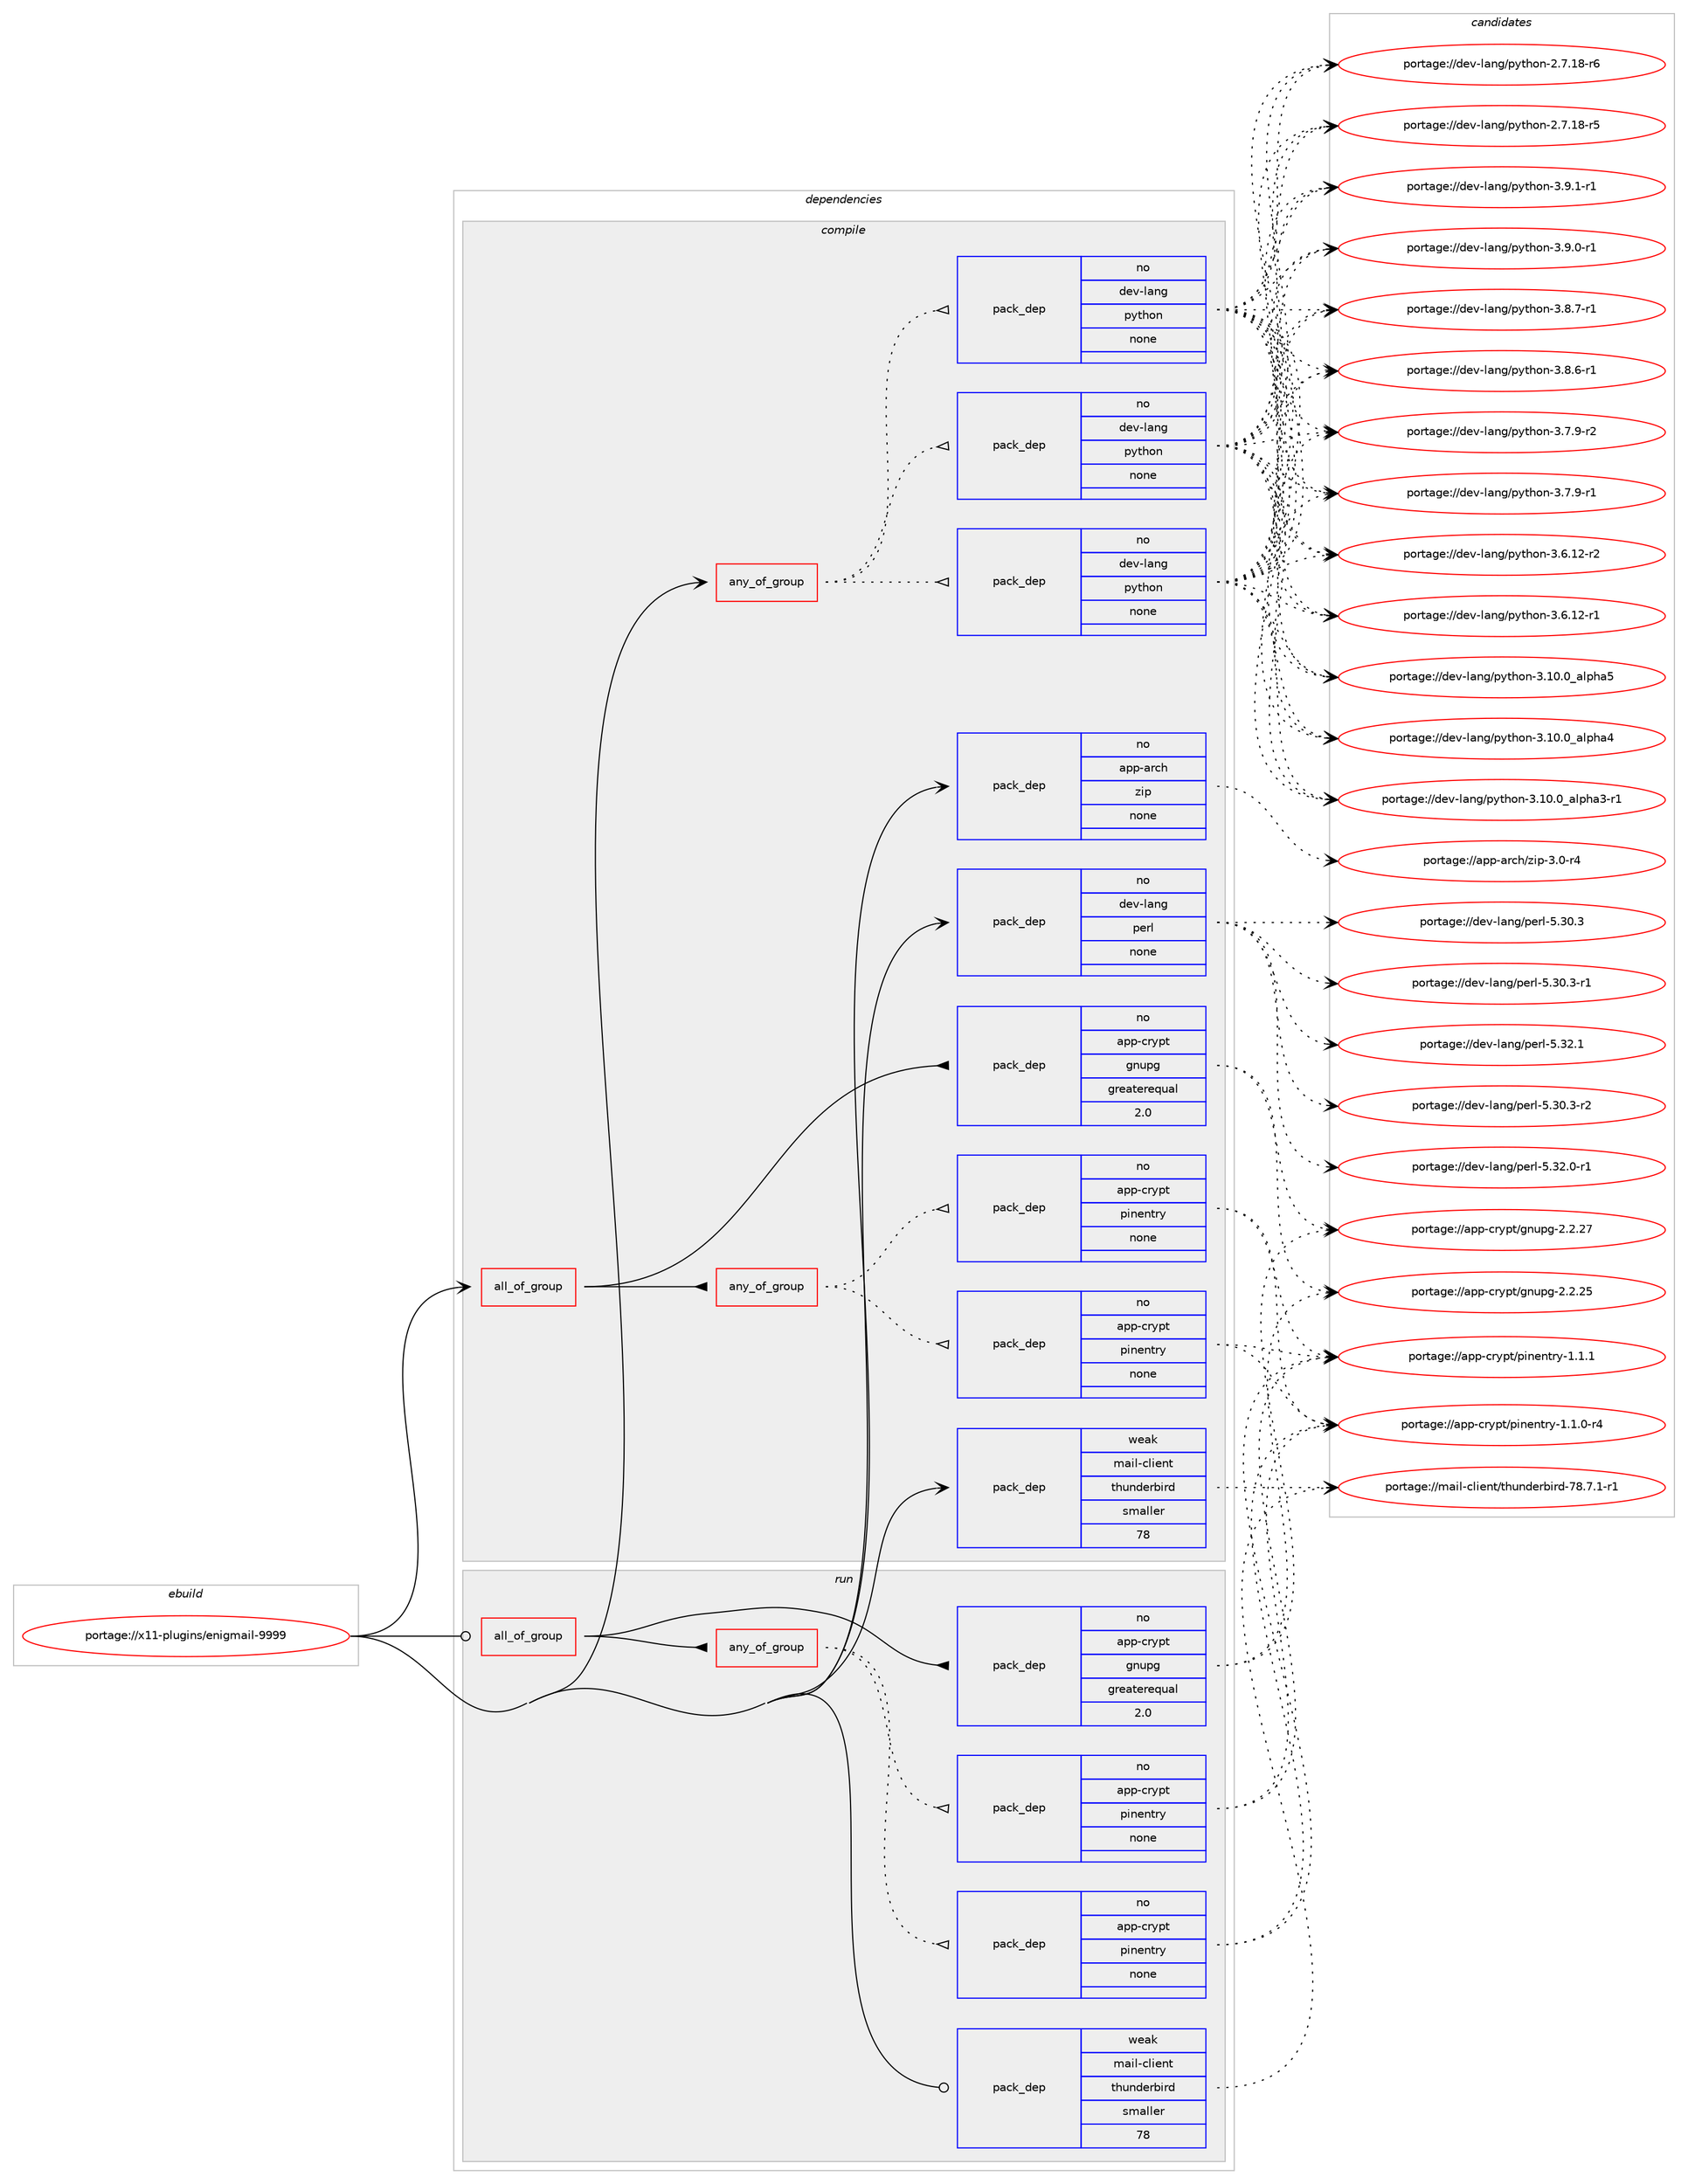 digraph prolog {

# *************
# Graph options
# *************

newrank=true;
concentrate=true;
compound=true;
graph [rankdir=LR,fontname=Helvetica,fontsize=10,ranksep=1.5];#, ranksep=2.5, nodesep=0.2];
edge  [arrowhead=vee];
node  [fontname=Helvetica,fontsize=10];

# **********
# The ebuild
# **********

subgraph cluster_leftcol {
color=gray;
rank=same;
label=<<i>ebuild</i>>;
id [label="portage://x11-plugins/enigmail-9999", color=red, width=4, href="../x11-plugins/enigmail-9999.svg"];
}

# ****************
# The dependencies
# ****************

subgraph cluster_midcol {
color=gray;
label=<<i>dependencies</i>>;
subgraph cluster_compile {
fillcolor="#eeeeee";
style=filled;
label=<<i>compile</i>>;
subgraph all3 {
dependency1141 [label=<<TABLE BORDER="0" CELLBORDER="1" CELLSPACING="0" CELLPADDING="4"><TR><TD CELLPADDING="10">all_of_group</TD></TR></TABLE>>, shape=none, color=red];subgraph pack998 {
dependency1142 [label=<<TABLE BORDER="0" CELLBORDER="1" CELLSPACING="0" CELLPADDING="4" WIDTH="220"><TR><TD ROWSPAN="6" CELLPADDING="30">pack_dep</TD></TR><TR><TD WIDTH="110">no</TD></TR><TR><TD>app-crypt</TD></TR><TR><TD>gnupg</TD></TR><TR><TD>greaterequal</TD></TR><TR><TD>2.0</TD></TR></TABLE>>, shape=none, color=blue];
}
dependency1141:e -> dependency1142:w [weight=20,style="solid",arrowhead="inv"];
subgraph any14 {
dependency1143 [label=<<TABLE BORDER="0" CELLBORDER="1" CELLSPACING="0" CELLPADDING="4"><TR><TD CELLPADDING="10">any_of_group</TD></TR></TABLE>>, shape=none, color=red];subgraph pack999 {
dependency1144 [label=<<TABLE BORDER="0" CELLBORDER="1" CELLSPACING="0" CELLPADDING="4" WIDTH="220"><TR><TD ROWSPAN="6" CELLPADDING="30">pack_dep</TD></TR><TR><TD WIDTH="110">no</TD></TR><TR><TD>app-crypt</TD></TR><TR><TD>pinentry</TD></TR><TR><TD>none</TD></TR><TR><TD></TD></TR></TABLE>>, shape=none, color=blue];
}
dependency1143:e -> dependency1144:w [weight=20,style="dotted",arrowhead="oinv"];
subgraph pack1000 {
dependency1145 [label=<<TABLE BORDER="0" CELLBORDER="1" CELLSPACING="0" CELLPADDING="4" WIDTH="220"><TR><TD ROWSPAN="6" CELLPADDING="30">pack_dep</TD></TR><TR><TD WIDTH="110">no</TD></TR><TR><TD>app-crypt</TD></TR><TR><TD>pinentry</TD></TR><TR><TD>none</TD></TR><TR><TD></TD></TR></TABLE>>, shape=none, color=blue];
}
dependency1143:e -> dependency1145:w [weight=20,style="dotted",arrowhead="oinv"];
}
dependency1141:e -> dependency1143:w [weight=20,style="solid",arrowhead="inv"];
}
id:e -> dependency1141:w [weight=20,style="solid",arrowhead="vee"];
subgraph any15 {
dependency1146 [label=<<TABLE BORDER="0" CELLBORDER="1" CELLSPACING="0" CELLPADDING="4"><TR><TD CELLPADDING="10">any_of_group</TD></TR></TABLE>>, shape=none, color=red];subgraph pack1001 {
dependency1147 [label=<<TABLE BORDER="0" CELLBORDER="1" CELLSPACING="0" CELLPADDING="4" WIDTH="220"><TR><TD ROWSPAN="6" CELLPADDING="30">pack_dep</TD></TR><TR><TD WIDTH="110">no</TD></TR><TR><TD>dev-lang</TD></TR><TR><TD>python</TD></TR><TR><TD>none</TD></TR><TR><TD></TD></TR></TABLE>>, shape=none, color=blue];
}
dependency1146:e -> dependency1147:w [weight=20,style="dotted",arrowhead="oinv"];
subgraph pack1002 {
dependency1148 [label=<<TABLE BORDER="0" CELLBORDER="1" CELLSPACING="0" CELLPADDING="4" WIDTH="220"><TR><TD ROWSPAN="6" CELLPADDING="30">pack_dep</TD></TR><TR><TD WIDTH="110">no</TD></TR><TR><TD>dev-lang</TD></TR><TR><TD>python</TD></TR><TR><TD>none</TD></TR><TR><TD></TD></TR></TABLE>>, shape=none, color=blue];
}
dependency1146:e -> dependency1148:w [weight=20,style="dotted",arrowhead="oinv"];
subgraph pack1003 {
dependency1149 [label=<<TABLE BORDER="0" CELLBORDER="1" CELLSPACING="0" CELLPADDING="4" WIDTH="220"><TR><TD ROWSPAN="6" CELLPADDING="30">pack_dep</TD></TR><TR><TD WIDTH="110">no</TD></TR><TR><TD>dev-lang</TD></TR><TR><TD>python</TD></TR><TR><TD>none</TD></TR><TR><TD></TD></TR></TABLE>>, shape=none, color=blue];
}
dependency1146:e -> dependency1149:w [weight=20,style="dotted",arrowhead="oinv"];
}
id:e -> dependency1146:w [weight=20,style="solid",arrowhead="vee"];
subgraph pack1004 {
dependency1150 [label=<<TABLE BORDER="0" CELLBORDER="1" CELLSPACING="0" CELLPADDING="4" WIDTH="220"><TR><TD ROWSPAN="6" CELLPADDING="30">pack_dep</TD></TR><TR><TD WIDTH="110">no</TD></TR><TR><TD>app-arch</TD></TR><TR><TD>zip</TD></TR><TR><TD>none</TD></TR><TR><TD></TD></TR></TABLE>>, shape=none, color=blue];
}
id:e -> dependency1150:w [weight=20,style="solid",arrowhead="vee"];
subgraph pack1005 {
dependency1151 [label=<<TABLE BORDER="0" CELLBORDER="1" CELLSPACING="0" CELLPADDING="4" WIDTH="220"><TR><TD ROWSPAN="6" CELLPADDING="30">pack_dep</TD></TR><TR><TD WIDTH="110">no</TD></TR><TR><TD>dev-lang</TD></TR><TR><TD>perl</TD></TR><TR><TD>none</TD></TR><TR><TD></TD></TR></TABLE>>, shape=none, color=blue];
}
id:e -> dependency1151:w [weight=20,style="solid",arrowhead="vee"];
subgraph pack1006 {
dependency1152 [label=<<TABLE BORDER="0" CELLBORDER="1" CELLSPACING="0" CELLPADDING="4" WIDTH="220"><TR><TD ROWSPAN="6" CELLPADDING="30">pack_dep</TD></TR><TR><TD WIDTH="110">weak</TD></TR><TR><TD>mail-client</TD></TR><TR><TD>thunderbird</TD></TR><TR><TD>smaller</TD></TR><TR><TD>78</TD></TR></TABLE>>, shape=none, color=blue];
}
id:e -> dependency1152:w [weight=20,style="solid",arrowhead="vee"];
}
subgraph cluster_compileandrun {
fillcolor="#eeeeee";
style=filled;
label=<<i>compile and run</i>>;
}
subgraph cluster_run {
fillcolor="#eeeeee";
style=filled;
label=<<i>run</i>>;
subgraph all4 {
dependency1153 [label=<<TABLE BORDER="0" CELLBORDER="1" CELLSPACING="0" CELLPADDING="4"><TR><TD CELLPADDING="10">all_of_group</TD></TR></TABLE>>, shape=none, color=red];subgraph pack1007 {
dependency1154 [label=<<TABLE BORDER="0" CELLBORDER="1" CELLSPACING="0" CELLPADDING="4" WIDTH="220"><TR><TD ROWSPAN="6" CELLPADDING="30">pack_dep</TD></TR><TR><TD WIDTH="110">no</TD></TR><TR><TD>app-crypt</TD></TR><TR><TD>gnupg</TD></TR><TR><TD>greaterequal</TD></TR><TR><TD>2.0</TD></TR></TABLE>>, shape=none, color=blue];
}
dependency1153:e -> dependency1154:w [weight=20,style="solid",arrowhead="inv"];
subgraph any16 {
dependency1155 [label=<<TABLE BORDER="0" CELLBORDER="1" CELLSPACING="0" CELLPADDING="4"><TR><TD CELLPADDING="10">any_of_group</TD></TR></TABLE>>, shape=none, color=red];subgraph pack1008 {
dependency1156 [label=<<TABLE BORDER="0" CELLBORDER="1" CELLSPACING="0" CELLPADDING="4" WIDTH="220"><TR><TD ROWSPAN="6" CELLPADDING="30">pack_dep</TD></TR><TR><TD WIDTH="110">no</TD></TR><TR><TD>app-crypt</TD></TR><TR><TD>pinentry</TD></TR><TR><TD>none</TD></TR><TR><TD></TD></TR></TABLE>>, shape=none, color=blue];
}
dependency1155:e -> dependency1156:w [weight=20,style="dotted",arrowhead="oinv"];
subgraph pack1009 {
dependency1157 [label=<<TABLE BORDER="0" CELLBORDER="1" CELLSPACING="0" CELLPADDING="4" WIDTH="220"><TR><TD ROWSPAN="6" CELLPADDING="30">pack_dep</TD></TR><TR><TD WIDTH="110">no</TD></TR><TR><TD>app-crypt</TD></TR><TR><TD>pinentry</TD></TR><TR><TD>none</TD></TR><TR><TD></TD></TR></TABLE>>, shape=none, color=blue];
}
dependency1155:e -> dependency1157:w [weight=20,style="dotted",arrowhead="oinv"];
}
dependency1153:e -> dependency1155:w [weight=20,style="solid",arrowhead="inv"];
}
id:e -> dependency1153:w [weight=20,style="solid",arrowhead="odot"];
subgraph pack1010 {
dependency1158 [label=<<TABLE BORDER="0" CELLBORDER="1" CELLSPACING="0" CELLPADDING="4" WIDTH="220"><TR><TD ROWSPAN="6" CELLPADDING="30">pack_dep</TD></TR><TR><TD WIDTH="110">weak</TD></TR><TR><TD>mail-client</TD></TR><TR><TD>thunderbird</TD></TR><TR><TD>smaller</TD></TR><TR><TD>78</TD></TR></TABLE>>, shape=none, color=blue];
}
id:e -> dependency1158:w [weight=20,style="solid",arrowhead="odot"];
}
}

# **************
# The candidates
# **************

subgraph cluster_choices {
rank=same;
color=gray;
label=<<i>candidates</i>>;

subgraph choice998 {
color=black;
nodesep=1;
choice9711211245991141211121164710311011711210345504650465055 [label="portage://app-crypt/gnupg-2.2.27", color=red, width=4,href="../app-crypt/gnupg-2.2.27.svg"];
choice9711211245991141211121164710311011711210345504650465053 [label="portage://app-crypt/gnupg-2.2.25", color=red, width=4,href="../app-crypt/gnupg-2.2.25.svg"];
dependency1142:e -> choice9711211245991141211121164710311011711210345504650465055:w [style=dotted,weight="100"];
dependency1142:e -> choice9711211245991141211121164710311011711210345504650465053:w [style=dotted,weight="100"];
}
subgraph choice999 {
color=black;
nodesep=1;
choice97112112459911412111211647112105110101110116114121454946494649 [label="portage://app-crypt/pinentry-1.1.1", color=red, width=4,href="../app-crypt/pinentry-1.1.1.svg"];
choice971121124599114121112116471121051101011101161141214549464946484511452 [label="portage://app-crypt/pinentry-1.1.0-r4", color=red, width=4,href="../app-crypt/pinentry-1.1.0-r4.svg"];
dependency1144:e -> choice97112112459911412111211647112105110101110116114121454946494649:w [style=dotted,weight="100"];
dependency1144:e -> choice971121124599114121112116471121051101011101161141214549464946484511452:w [style=dotted,weight="100"];
}
subgraph choice1000 {
color=black;
nodesep=1;
choice97112112459911412111211647112105110101110116114121454946494649 [label="portage://app-crypt/pinentry-1.1.1", color=red, width=4,href="../app-crypt/pinentry-1.1.1.svg"];
choice971121124599114121112116471121051101011101161141214549464946484511452 [label="portage://app-crypt/pinentry-1.1.0-r4", color=red, width=4,href="../app-crypt/pinentry-1.1.0-r4.svg"];
dependency1145:e -> choice97112112459911412111211647112105110101110116114121454946494649:w [style=dotted,weight="100"];
dependency1145:e -> choice971121124599114121112116471121051101011101161141214549464946484511452:w [style=dotted,weight="100"];
}
subgraph choice1001 {
color=black;
nodesep=1;
choice1001011184510897110103471121211161041111104551465746494511449 [label="portage://dev-lang/python-3.9.1-r1", color=red, width=4,href="../dev-lang/python-3.9.1-r1.svg"];
choice1001011184510897110103471121211161041111104551465746484511449 [label="portage://dev-lang/python-3.9.0-r1", color=red, width=4,href="../dev-lang/python-3.9.0-r1.svg"];
choice1001011184510897110103471121211161041111104551465646554511449 [label="portage://dev-lang/python-3.8.7-r1", color=red, width=4,href="../dev-lang/python-3.8.7-r1.svg"];
choice1001011184510897110103471121211161041111104551465646544511449 [label="portage://dev-lang/python-3.8.6-r1", color=red, width=4,href="../dev-lang/python-3.8.6-r1.svg"];
choice1001011184510897110103471121211161041111104551465546574511450 [label="portage://dev-lang/python-3.7.9-r2", color=red, width=4,href="../dev-lang/python-3.7.9-r2.svg"];
choice1001011184510897110103471121211161041111104551465546574511449 [label="portage://dev-lang/python-3.7.9-r1", color=red, width=4,href="../dev-lang/python-3.7.9-r1.svg"];
choice100101118451089711010347112121116104111110455146544649504511450 [label="portage://dev-lang/python-3.6.12-r2", color=red, width=4,href="../dev-lang/python-3.6.12-r2.svg"];
choice100101118451089711010347112121116104111110455146544649504511449 [label="portage://dev-lang/python-3.6.12-r1", color=red, width=4,href="../dev-lang/python-3.6.12-r1.svg"];
choice1001011184510897110103471121211161041111104551464948464895971081121049753 [label="portage://dev-lang/python-3.10.0_alpha5", color=red, width=4,href="../dev-lang/python-3.10.0_alpha5.svg"];
choice1001011184510897110103471121211161041111104551464948464895971081121049752 [label="portage://dev-lang/python-3.10.0_alpha4", color=red, width=4,href="../dev-lang/python-3.10.0_alpha4.svg"];
choice10010111845108971101034711212111610411111045514649484648959710811210497514511449 [label="portage://dev-lang/python-3.10.0_alpha3-r1", color=red, width=4,href="../dev-lang/python-3.10.0_alpha3-r1.svg"];
choice100101118451089711010347112121116104111110455046554649564511454 [label="portage://dev-lang/python-2.7.18-r6", color=red, width=4,href="../dev-lang/python-2.7.18-r6.svg"];
choice100101118451089711010347112121116104111110455046554649564511453 [label="portage://dev-lang/python-2.7.18-r5", color=red, width=4,href="../dev-lang/python-2.7.18-r5.svg"];
dependency1147:e -> choice1001011184510897110103471121211161041111104551465746494511449:w [style=dotted,weight="100"];
dependency1147:e -> choice1001011184510897110103471121211161041111104551465746484511449:w [style=dotted,weight="100"];
dependency1147:e -> choice1001011184510897110103471121211161041111104551465646554511449:w [style=dotted,weight="100"];
dependency1147:e -> choice1001011184510897110103471121211161041111104551465646544511449:w [style=dotted,weight="100"];
dependency1147:e -> choice1001011184510897110103471121211161041111104551465546574511450:w [style=dotted,weight="100"];
dependency1147:e -> choice1001011184510897110103471121211161041111104551465546574511449:w [style=dotted,weight="100"];
dependency1147:e -> choice100101118451089711010347112121116104111110455146544649504511450:w [style=dotted,weight="100"];
dependency1147:e -> choice100101118451089711010347112121116104111110455146544649504511449:w [style=dotted,weight="100"];
dependency1147:e -> choice1001011184510897110103471121211161041111104551464948464895971081121049753:w [style=dotted,weight="100"];
dependency1147:e -> choice1001011184510897110103471121211161041111104551464948464895971081121049752:w [style=dotted,weight="100"];
dependency1147:e -> choice10010111845108971101034711212111610411111045514649484648959710811210497514511449:w [style=dotted,weight="100"];
dependency1147:e -> choice100101118451089711010347112121116104111110455046554649564511454:w [style=dotted,weight="100"];
dependency1147:e -> choice100101118451089711010347112121116104111110455046554649564511453:w [style=dotted,weight="100"];
}
subgraph choice1002 {
color=black;
nodesep=1;
choice1001011184510897110103471121211161041111104551465746494511449 [label="portage://dev-lang/python-3.9.1-r1", color=red, width=4,href="../dev-lang/python-3.9.1-r1.svg"];
choice1001011184510897110103471121211161041111104551465746484511449 [label="portage://dev-lang/python-3.9.0-r1", color=red, width=4,href="../dev-lang/python-3.9.0-r1.svg"];
choice1001011184510897110103471121211161041111104551465646554511449 [label="portage://dev-lang/python-3.8.7-r1", color=red, width=4,href="../dev-lang/python-3.8.7-r1.svg"];
choice1001011184510897110103471121211161041111104551465646544511449 [label="portage://dev-lang/python-3.8.6-r1", color=red, width=4,href="../dev-lang/python-3.8.6-r1.svg"];
choice1001011184510897110103471121211161041111104551465546574511450 [label="portage://dev-lang/python-3.7.9-r2", color=red, width=4,href="../dev-lang/python-3.7.9-r2.svg"];
choice1001011184510897110103471121211161041111104551465546574511449 [label="portage://dev-lang/python-3.7.9-r1", color=red, width=4,href="../dev-lang/python-3.7.9-r1.svg"];
choice100101118451089711010347112121116104111110455146544649504511450 [label="portage://dev-lang/python-3.6.12-r2", color=red, width=4,href="../dev-lang/python-3.6.12-r2.svg"];
choice100101118451089711010347112121116104111110455146544649504511449 [label="portage://dev-lang/python-3.6.12-r1", color=red, width=4,href="../dev-lang/python-3.6.12-r1.svg"];
choice1001011184510897110103471121211161041111104551464948464895971081121049753 [label="portage://dev-lang/python-3.10.0_alpha5", color=red, width=4,href="../dev-lang/python-3.10.0_alpha5.svg"];
choice1001011184510897110103471121211161041111104551464948464895971081121049752 [label="portage://dev-lang/python-3.10.0_alpha4", color=red, width=4,href="../dev-lang/python-3.10.0_alpha4.svg"];
choice10010111845108971101034711212111610411111045514649484648959710811210497514511449 [label="portage://dev-lang/python-3.10.0_alpha3-r1", color=red, width=4,href="../dev-lang/python-3.10.0_alpha3-r1.svg"];
choice100101118451089711010347112121116104111110455046554649564511454 [label="portage://dev-lang/python-2.7.18-r6", color=red, width=4,href="../dev-lang/python-2.7.18-r6.svg"];
choice100101118451089711010347112121116104111110455046554649564511453 [label="portage://dev-lang/python-2.7.18-r5", color=red, width=4,href="../dev-lang/python-2.7.18-r5.svg"];
dependency1148:e -> choice1001011184510897110103471121211161041111104551465746494511449:w [style=dotted,weight="100"];
dependency1148:e -> choice1001011184510897110103471121211161041111104551465746484511449:w [style=dotted,weight="100"];
dependency1148:e -> choice1001011184510897110103471121211161041111104551465646554511449:w [style=dotted,weight="100"];
dependency1148:e -> choice1001011184510897110103471121211161041111104551465646544511449:w [style=dotted,weight="100"];
dependency1148:e -> choice1001011184510897110103471121211161041111104551465546574511450:w [style=dotted,weight="100"];
dependency1148:e -> choice1001011184510897110103471121211161041111104551465546574511449:w [style=dotted,weight="100"];
dependency1148:e -> choice100101118451089711010347112121116104111110455146544649504511450:w [style=dotted,weight="100"];
dependency1148:e -> choice100101118451089711010347112121116104111110455146544649504511449:w [style=dotted,weight="100"];
dependency1148:e -> choice1001011184510897110103471121211161041111104551464948464895971081121049753:w [style=dotted,weight="100"];
dependency1148:e -> choice1001011184510897110103471121211161041111104551464948464895971081121049752:w [style=dotted,weight="100"];
dependency1148:e -> choice10010111845108971101034711212111610411111045514649484648959710811210497514511449:w [style=dotted,weight="100"];
dependency1148:e -> choice100101118451089711010347112121116104111110455046554649564511454:w [style=dotted,weight="100"];
dependency1148:e -> choice100101118451089711010347112121116104111110455046554649564511453:w [style=dotted,weight="100"];
}
subgraph choice1003 {
color=black;
nodesep=1;
choice1001011184510897110103471121211161041111104551465746494511449 [label="portage://dev-lang/python-3.9.1-r1", color=red, width=4,href="../dev-lang/python-3.9.1-r1.svg"];
choice1001011184510897110103471121211161041111104551465746484511449 [label="portage://dev-lang/python-3.9.0-r1", color=red, width=4,href="../dev-lang/python-3.9.0-r1.svg"];
choice1001011184510897110103471121211161041111104551465646554511449 [label="portage://dev-lang/python-3.8.7-r1", color=red, width=4,href="../dev-lang/python-3.8.7-r1.svg"];
choice1001011184510897110103471121211161041111104551465646544511449 [label="portage://dev-lang/python-3.8.6-r1", color=red, width=4,href="../dev-lang/python-3.8.6-r1.svg"];
choice1001011184510897110103471121211161041111104551465546574511450 [label="portage://dev-lang/python-3.7.9-r2", color=red, width=4,href="../dev-lang/python-3.7.9-r2.svg"];
choice1001011184510897110103471121211161041111104551465546574511449 [label="portage://dev-lang/python-3.7.9-r1", color=red, width=4,href="../dev-lang/python-3.7.9-r1.svg"];
choice100101118451089711010347112121116104111110455146544649504511450 [label="portage://dev-lang/python-3.6.12-r2", color=red, width=4,href="../dev-lang/python-3.6.12-r2.svg"];
choice100101118451089711010347112121116104111110455146544649504511449 [label="portage://dev-lang/python-3.6.12-r1", color=red, width=4,href="../dev-lang/python-3.6.12-r1.svg"];
choice1001011184510897110103471121211161041111104551464948464895971081121049753 [label="portage://dev-lang/python-3.10.0_alpha5", color=red, width=4,href="../dev-lang/python-3.10.0_alpha5.svg"];
choice1001011184510897110103471121211161041111104551464948464895971081121049752 [label="portage://dev-lang/python-3.10.0_alpha4", color=red, width=4,href="../dev-lang/python-3.10.0_alpha4.svg"];
choice10010111845108971101034711212111610411111045514649484648959710811210497514511449 [label="portage://dev-lang/python-3.10.0_alpha3-r1", color=red, width=4,href="../dev-lang/python-3.10.0_alpha3-r1.svg"];
choice100101118451089711010347112121116104111110455046554649564511454 [label="portage://dev-lang/python-2.7.18-r6", color=red, width=4,href="../dev-lang/python-2.7.18-r6.svg"];
choice100101118451089711010347112121116104111110455046554649564511453 [label="portage://dev-lang/python-2.7.18-r5", color=red, width=4,href="../dev-lang/python-2.7.18-r5.svg"];
dependency1149:e -> choice1001011184510897110103471121211161041111104551465746494511449:w [style=dotted,weight="100"];
dependency1149:e -> choice1001011184510897110103471121211161041111104551465746484511449:w [style=dotted,weight="100"];
dependency1149:e -> choice1001011184510897110103471121211161041111104551465646554511449:w [style=dotted,weight="100"];
dependency1149:e -> choice1001011184510897110103471121211161041111104551465646544511449:w [style=dotted,weight="100"];
dependency1149:e -> choice1001011184510897110103471121211161041111104551465546574511450:w [style=dotted,weight="100"];
dependency1149:e -> choice1001011184510897110103471121211161041111104551465546574511449:w [style=dotted,weight="100"];
dependency1149:e -> choice100101118451089711010347112121116104111110455146544649504511450:w [style=dotted,weight="100"];
dependency1149:e -> choice100101118451089711010347112121116104111110455146544649504511449:w [style=dotted,weight="100"];
dependency1149:e -> choice1001011184510897110103471121211161041111104551464948464895971081121049753:w [style=dotted,weight="100"];
dependency1149:e -> choice1001011184510897110103471121211161041111104551464948464895971081121049752:w [style=dotted,weight="100"];
dependency1149:e -> choice10010111845108971101034711212111610411111045514649484648959710811210497514511449:w [style=dotted,weight="100"];
dependency1149:e -> choice100101118451089711010347112121116104111110455046554649564511454:w [style=dotted,weight="100"];
dependency1149:e -> choice100101118451089711010347112121116104111110455046554649564511453:w [style=dotted,weight="100"];
}
subgraph choice1004 {
color=black;
nodesep=1;
choice9711211245971149910447122105112455146484511452 [label="portage://app-arch/zip-3.0-r4", color=red, width=4,href="../app-arch/zip-3.0-r4.svg"];
dependency1150:e -> choice9711211245971149910447122105112455146484511452:w [style=dotted,weight="100"];
}
subgraph choice1005 {
color=black;
nodesep=1;
choice10010111845108971101034711210111410845534651504649 [label="portage://dev-lang/perl-5.32.1", color=red, width=4,href="../dev-lang/perl-5.32.1.svg"];
choice100101118451089711010347112101114108455346515046484511449 [label="portage://dev-lang/perl-5.32.0-r1", color=red, width=4,href="../dev-lang/perl-5.32.0-r1.svg"];
choice100101118451089711010347112101114108455346514846514511450 [label="portage://dev-lang/perl-5.30.3-r2", color=red, width=4,href="../dev-lang/perl-5.30.3-r2.svg"];
choice100101118451089711010347112101114108455346514846514511449 [label="portage://dev-lang/perl-5.30.3-r1", color=red, width=4,href="../dev-lang/perl-5.30.3-r1.svg"];
choice10010111845108971101034711210111410845534651484651 [label="portage://dev-lang/perl-5.30.3", color=red, width=4,href="../dev-lang/perl-5.30.3.svg"];
dependency1151:e -> choice10010111845108971101034711210111410845534651504649:w [style=dotted,weight="100"];
dependency1151:e -> choice100101118451089711010347112101114108455346515046484511449:w [style=dotted,weight="100"];
dependency1151:e -> choice100101118451089711010347112101114108455346514846514511450:w [style=dotted,weight="100"];
dependency1151:e -> choice100101118451089711010347112101114108455346514846514511449:w [style=dotted,weight="100"];
dependency1151:e -> choice10010111845108971101034711210111410845534651484651:w [style=dotted,weight="100"];
}
subgraph choice1006 {
color=black;
nodesep=1;
choice1099710510845991081051011101164711610411711010010111498105114100455556465546494511449 [label="portage://mail-client/thunderbird-78.7.1-r1", color=red, width=4,href="../mail-client/thunderbird-78.7.1-r1.svg"];
dependency1152:e -> choice1099710510845991081051011101164711610411711010010111498105114100455556465546494511449:w [style=dotted,weight="100"];
}
subgraph choice1007 {
color=black;
nodesep=1;
choice9711211245991141211121164710311011711210345504650465055 [label="portage://app-crypt/gnupg-2.2.27", color=red, width=4,href="../app-crypt/gnupg-2.2.27.svg"];
choice9711211245991141211121164710311011711210345504650465053 [label="portage://app-crypt/gnupg-2.2.25", color=red, width=4,href="../app-crypt/gnupg-2.2.25.svg"];
dependency1154:e -> choice9711211245991141211121164710311011711210345504650465055:w [style=dotted,weight="100"];
dependency1154:e -> choice9711211245991141211121164710311011711210345504650465053:w [style=dotted,weight="100"];
}
subgraph choice1008 {
color=black;
nodesep=1;
choice97112112459911412111211647112105110101110116114121454946494649 [label="portage://app-crypt/pinentry-1.1.1", color=red, width=4,href="../app-crypt/pinentry-1.1.1.svg"];
choice971121124599114121112116471121051101011101161141214549464946484511452 [label="portage://app-crypt/pinentry-1.1.0-r4", color=red, width=4,href="../app-crypt/pinentry-1.1.0-r4.svg"];
dependency1156:e -> choice97112112459911412111211647112105110101110116114121454946494649:w [style=dotted,weight="100"];
dependency1156:e -> choice971121124599114121112116471121051101011101161141214549464946484511452:w [style=dotted,weight="100"];
}
subgraph choice1009 {
color=black;
nodesep=1;
choice97112112459911412111211647112105110101110116114121454946494649 [label="portage://app-crypt/pinentry-1.1.1", color=red, width=4,href="../app-crypt/pinentry-1.1.1.svg"];
choice971121124599114121112116471121051101011101161141214549464946484511452 [label="portage://app-crypt/pinentry-1.1.0-r4", color=red, width=4,href="../app-crypt/pinentry-1.1.0-r4.svg"];
dependency1157:e -> choice97112112459911412111211647112105110101110116114121454946494649:w [style=dotted,weight="100"];
dependency1157:e -> choice971121124599114121112116471121051101011101161141214549464946484511452:w [style=dotted,weight="100"];
}
subgraph choice1010 {
color=black;
nodesep=1;
choice1099710510845991081051011101164711610411711010010111498105114100455556465546494511449 [label="portage://mail-client/thunderbird-78.7.1-r1", color=red, width=4,href="../mail-client/thunderbird-78.7.1-r1.svg"];
dependency1158:e -> choice1099710510845991081051011101164711610411711010010111498105114100455556465546494511449:w [style=dotted,weight="100"];
}
}

}
